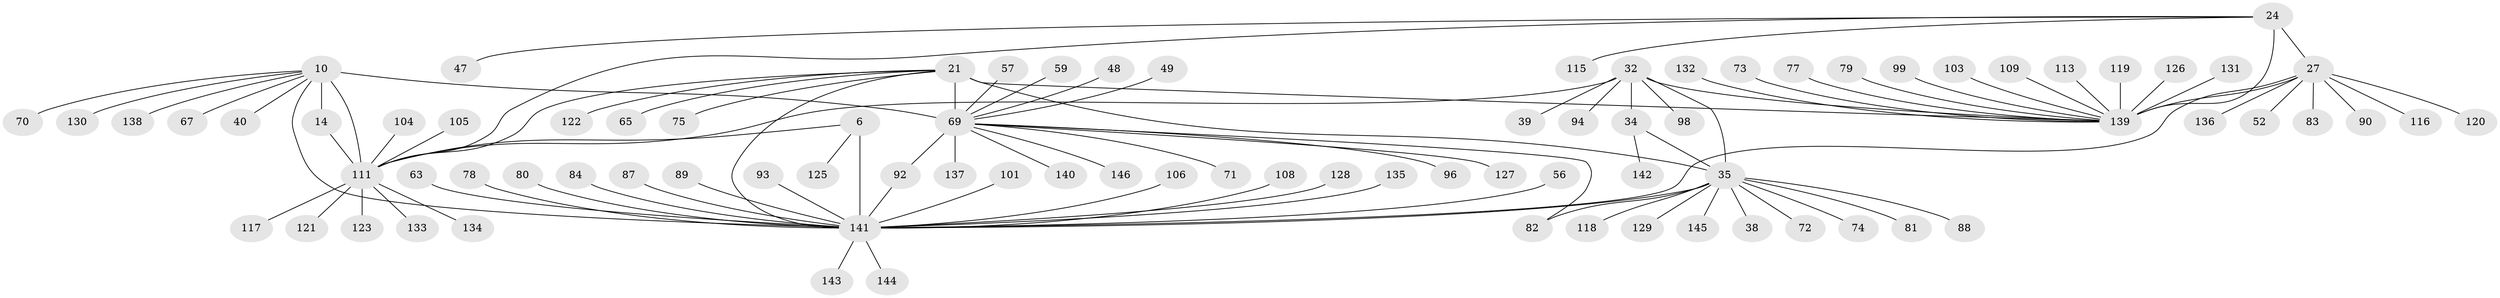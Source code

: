 // original degree distribution, {11: 0.0273972602739726, 10: 0.04794520547945205, 7: 0.02054794520547945, 12: 0.02054794520547945, 16: 0.00684931506849315, 9: 0.0410958904109589, 6: 0.0273972602739726, 13: 0.0136986301369863, 8: 0.03424657534246575, 1: 0.6095890410958904, 2: 0.136986301369863, 3: 0.0136986301369863}
// Generated by graph-tools (version 1.1) at 2025/57/03/04/25 21:57:42]
// undirected, 87 vertices, 99 edges
graph export_dot {
graph [start="1"]
  node [color=gray90,style=filled];
  6 [super="+4"];
  10 [super="+9"];
  14 [super="+11"];
  21 [super="+19+17"];
  24 [super="+22"];
  27 [super="+25"];
  32 [super="+30"];
  34 [super="+33"];
  35 [super="+29+31"];
  38;
  39;
  40;
  47;
  48;
  49;
  52;
  56;
  57;
  59;
  63;
  65;
  67;
  69 [super="+20"];
  70;
  71;
  72;
  73;
  74;
  75;
  77;
  78;
  79;
  80;
  81;
  82 [super="+37"];
  83;
  84;
  87;
  88;
  89;
  90;
  92;
  93 [super="+86"];
  94;
  96;
  98 [super="+76"];
  99;
  101;
  103;
  104;
  105;
  106;
  108;
  109;
  111 [super="+95+102+91+97"];
  113;
  115;
  116 [super="+45"];
  117;
  118;
  119;
  120 [super="+66"];
  121;
  122;
  123;
  125 [super="+114"];
  126;
  127;
  128 [super="+107+124"];
  129;
  130 [super="+50"];
  131;
  132;
  133;
  134;
  135;
  136 [super="+64"];
  137;
  138;
  139 [super="+112+28+41+61"];
  140;
  141 [super="+100"];
  142 [super="+110"];
  143;
  144;
  145;
  146 [super="+46"];
  6 -- 111;
  6 -- 125;
  6 -- 141 [weight=10];
  10 -- 14 [weight=4];
  10 -- 40;
  10 -- 67;
  10 -- 70;
  10 -- 138;
  10 -- 130;
  10 -- 69;
  10 -- 111 [weight=6];
  10 -- 141;
  14 -- 111 [weight=6];
  21 -- 35;
  21 -- 141 [weight=2];
  21 -- 69 [weight=12];
  21 -- 65;
  21 -- 122;
  21 -- 75;
  21 -- 139;
  21 -- 111;
  24 -- 27 [weight=4];
  24 -- 47;
  24 -- 115;
  24 -- 139 [weight=6];
  24 -- 111;
  27 -- 83;
  27 -- 52;
  27 -- 90;
  27 -- 116;
  27 -- 136;
  27 -- 120;
  27 -- 139 [weight=6];
  27 -- 141;
  32 -- 34 [weight=4];
  32 -- 35 [weight=6];
  32 -- 39;
  32 -- 94;
  32 -- 98;
  32 -- 139 [weight=2];
  32 -- 111;
  34 -- 35 [weight=6];
  34 -- 142;
  35 -- 129;
  35 -- 74;
  35 -- 82;
  35 -- 38;
  35 -- 72;
  35 -- 81;
  35 -- 145;
  35 -- 118;
  35 -- 88;
  35 -- 141 [weight=2];
  48 -- 69;
  49 -- 69;
  56 -- 141;
  57 -- 69;
  59 -- 69;
  63 -- 141;
  69 -- 71;
  69 -- 137;
  69 -- 140;
  69 -- 146;
  69 -- 82;
  69 -- 92;
  69 -- 96;
  69 -- 127;
  73 -- 139;
  77 -- 139;
  78 -- 141;
  79 -- 139;
  80 -- 141;
  84 -- 141;
  87 -- 141;
  89 -- 141;
  92 -- 141;
  93 -- 141;
  99 -- 139;
  101 -- 141;
  103 -- 139;
  104 -- 111;
  105 -- 111;
  106 -- 141;
  108 -- 141;
  109 -- 139;
  111 -- 133;
  111 -- 134;
  111 -- 123;
  111 -- 117;
  111 -- 121;
  113 -- 139;
  119 -- 139;
  126 -- 139;
  128 -- 141;
  131 -- 139;
  132 -- 139;
  135 -- 141;
  141 -- 143;
  141 -- 144;
}

